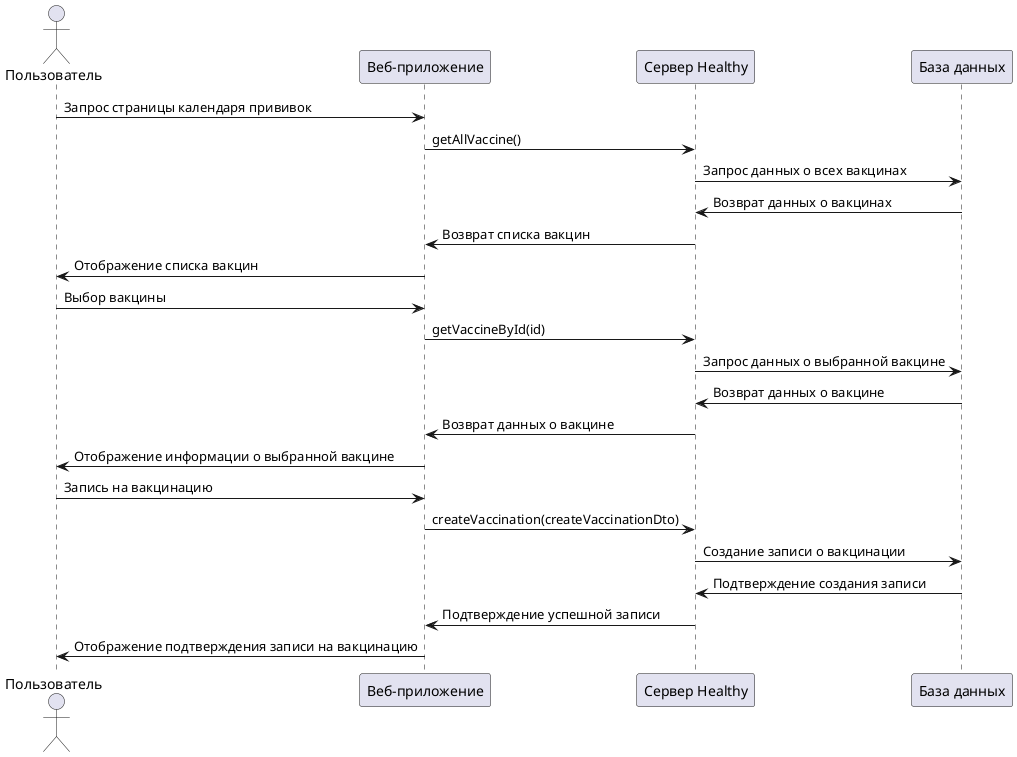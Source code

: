 @startuml
actor Пользователь as user
participant "Веб-приложение" as website
participant "Сервер Healthy" as server
participant "База данных" as db

user -> website: Запрос страницы календаря прививок
website -> server: getAllVaccine()
server -> db: Запрос данных о всех вакцинах
db -> server: Возврат данных о вакцинах
server -> website: Возврат списка вакцин
website -> user: Отображение списка вакцин

user -> website: Выбор вакцины
website -> server: getVaccineById(id)
server -> db: Запрос данных о выбранной вакцине
db -> server: Возврат данных о вакцине
server -> website: Возврат данных о вакцине
website -> user: Отображение информации о выбранной вакцине

user -> website: Запись на вакцинацию
website -> server: createVaccination(createVaccinationDto)
server -> db: Создание записи о вакцинации
db -> server: Подтверждение создания записи
server -> website: Подтверждение успешной записи
website -> user: Отображение подтверждения записи на вакцинацию

@enduml
